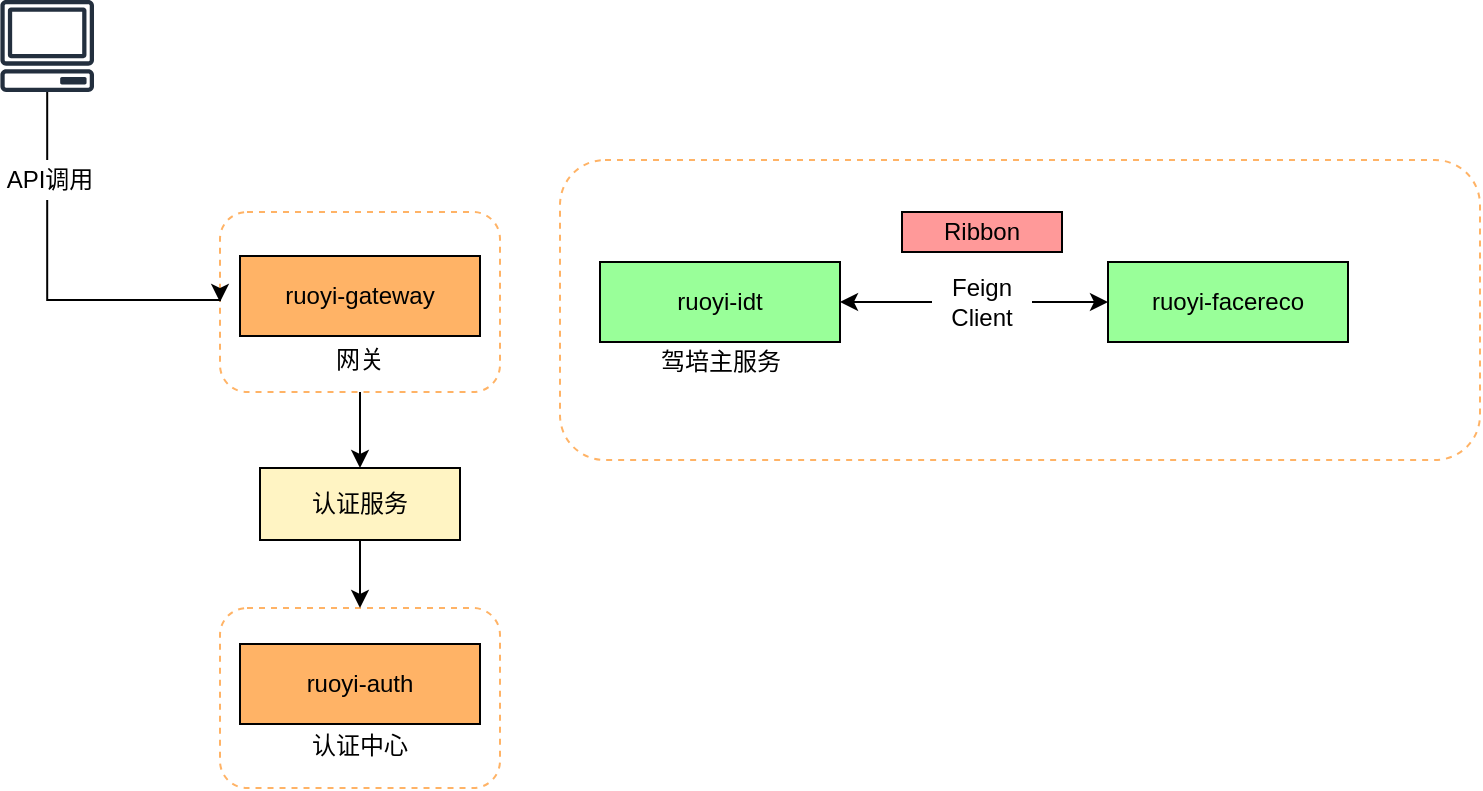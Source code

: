 <mxfile version="14.2.9" type="github">
  <diagram id="Ht1M8jgEwFfnCIfOTk4-" name="Page-1">
    <mxGraphModel dx="1422" dy="781" grid="1" gridSize="10" guides="1" tooltips="1" connect="1" arrows="1" fold="1" page="1" pageScale="1" pageWidth="1169" pageHeight="827" math="0" shadow="0">
      <root>
        <mxCell id="0" />
        <mxCell id="1" parent="0" />
        <mxCell id="zE-7qnLxaJ57DrKSM9i6-20" value="" style="rounded=1;whiteSpace=wrap;html=1;shadow=0;fillColor=#FFFFFF;dashed=1;strokeWidth=1;strokeColor=#FFB366;" vertex="1" parent="1">
          <mxGeometry x="370" y="190" width="460" height="150" as="geometry" />
        </mxCell>
        <mxCell id="zE-7qnLxaJ57DrKSM9i6-14" value="" style="rounded=1;whiteSpace=wrap;html=1;shadow=0;fillColor=#FFFFFF;dashed=1;strokeWidth=1;strokeColor=#FFB366;" vertex="1" parent="1">
          <mxGeometry x="200" y="414" width="140" height="90" as="geometry" />
        </mxCell>
        <mxCell id="zE-7qnLxaJ57DrKSM9i6-9" style="edgeStyle=orthogonalEdgeStyle;rounded=0;orthogonalLoop=1;jettySize=auto;html=1;exitX=0.5;exitY=1;exitDx=0;exitDy=0;" edge="1" parent="1" source="zE-7qnLxaJ57DrKSM9i6-7" target="zE-7qnLxaJ57DrKSM9i6-8">
          <mxGeometry relative="1" as="geometry" />
        </mxCell>
        <mxCell id="zE-7qnLxaJ57DrKSM9i6-7" value="" style="rounded=1;whiteSpace=wrap;html=1;shadow=0;fillColor=#FFFFFF;dashed=1;strokeWidth=1;strokeColor=#FFB366;" vertex="1" parent="1">
          <mxGeometry x="200" y="216" width="140" height="90" as="geometry" />
        </mxCell>
        <mxCell id="zE-7qnLxaJ57DrKSM9i6-3" style="edgeStyle=orthogonalEdgeStyle;rounded=0;orthogonalLoop=1;jettySize=auto;html=1;entryX=0;entryY=0.5;entryDx=0;entryDy=0;" edge="1" parent="1" source="zE-7qnLxaJ57DrKSM9i6-1" target="zE-7qnLxaJ57DrKSM9i6-7">
          <mxGeometry relative="1" as="geometry">
            <mxPoint x="120" y="160" as="sourcePoint" />
            <mxPoint x="160" y="260" as="targetPoint" />
            <Array as="points">
              <mxPoint x="114" y="260" />
              <mxPoint x="200" y="260" />
            </Array>
          </mxGeometry>
        </mxCell>
        <mxCell id="zE-7qnLxaJ57DrKSM9i6-1" value="" style="outlineConnect=0;fontColor=#232F3E;gradientColor=none;fillColor=#232F3E;strokeColor=none;dashed=0;verticalLabelPosition=bottom;verticalAlign=top;align=center;html=1;fontSize=12;fontStyle=0;aspect=fixed;pointerEvents=1;shape=mxgraph.aws4.client;" vertex="1" parent="1">
          <mxGeometry x="90" y="110" width="47.21" height="46" as="geometry" />
        </mxCell>
        <mxCell id="zE-7qnLxaJ57DrKSM9i6-2" value="ruoyi-gateway" style="rounded=0;whiteSpace=wrap;html=1;fillColor=#FFB366;" vertex="1" parent="1">
          <mxGeometry x="210" y="238" width="120" height="40" as="geometry" />
        </mxCell>
        <mxCell id="zE-7qnLxaJ57DrKSM9i6-6" value="网关" style="text;html=1;strokeColor=none;fillColor=none;align=center;verticalAlign=middle;whiteSpace=wrap;rounded=0;" vertex="1" parent="1">
          <mxGeometry x="245" y="280" width="50" height="20" as="geometry" />
        </mxCell>
        <mxCell id="zE-7qnLxaJ57DrKSM9i6-4" value="API调用" style="text;html=1;strokeColor=none;fillColor=#FFFFFF;align=center;verticalAlign=middle;whiteSpace=wrap;rounded=0;shadow=0;" vertex="1" parent="1">
          <mxGeometry x="90" y="190" width="50" height="20" as="geometry" />
        </mxCell>
        <mxCell id="zE-7qnLxaJ57DrKSM9i6-16" style="edgeStyle=orthogonalEdgeStyle;rounded=0;orthogonalLoop=1;jettySize=auto;html=1;entryX=0.5;entryY=0;entryDx=0;entryDy=0;" edge="1" parent="1" source="zE-7qnLxaJ57DrKSM9i6-8" target="zE-7qnLxaJ57DrKSM9i6-14">
          <mxGeometry relative="1" as="geometry" />
        </mxCell>
        <mxCell id="zE-7qnLxaJ57DrKSM9i6-8" value="认证服务" style="rounded=0;whiteSpace=wrap;html=1;fillColor=#FFF4C3;" vertex="1" parent="1">
          <mxGeometry x="220" y="344" width="100" height="36" as="geometry" />
        </mxCell>
        <mxCell id="zE-7qnLxaJ57DrKSM9i6-12" value="ruoyi-auth" style="rounded=0;whiteSpace=wrap;html=1;fillColor=#FFB366;" vertex="1" parent="1">
          <mxGeometry x="210" y="432" width="120" height="40" as="geometry" />
        </mxCell>
        <mxCell id="zE-7qnLxaJ57DrKSM9i6-15" value="认证中心" style="text;html=1;strokeColor=none;fillColor=none;align=center;verticalAlign=middle;whiteSpace=wrap;rounded=0;" vertex="1" parent="1">
          <mxGeometry x="245" y="473" width="50" height="20" as="geometry" />
        </mxCell>
        <mxCell id="zE-7qnLxaJ57DrKSM9i6-22" style="edgeStyle=orthogonalEdgeStyle;rounded=0;orthogonalLoop=1;jettySize=auto;html=1;startArrow=classic;startFill=1;" edge="1" parent="1" source="zE-7qnLxaJ57DrKSM9i6-17" target="zE-7qnLxaJ57DrKSM9i6-19">
          <mxGeometry relative="1" as="geometry" />
        </mxCell>
        <mxCell id="zE-7qnLxaJ57DrKSM9i6-17" value="ruoyi-idt" style="rounded=0;whiteSpace=wrap;html=1;fillColor=#99FF99;" vertex="1" parent="1">
          <mxGeometry x="390" y="241" width="120" height="40" as="geometry" />
        </mxCell>
        <mxCell id="zE-7qnLxaJ57DrKSM9i6-18" value="驾培主服务" style="text;html=1;strokeColor=none;fillColor=none;align=center;verticalAlign=middle;whiteSpace=wrap;rounded=0;" vertex="1" parent="1">
          <mxGeometry x="417.5" y="281" width="65" height="20" as="geometry" />
        </mxCell>
        <mxCell id="zE-7qnLxaJ57DrKSM9i6-19" value="ruoyi-facereco" style="rounded=0;whiteSpace=wrap;html=1;fillColor=#99FF99;" vertex="1" parent="1">
          <mxGeometry x="644" y="241" width="120" height="40" as="geometry" />
        </mxCell>
        <mxCell id="zE-7qnLxaJ57DrKSM9i6-23" value="Feign Client" style="text;html=1;strokeColor=none;fillColor=#FFFFFF;align=center;verticalAlign=middle;whiteSpace=wrap;rounded=0;shadow=0;" vertex="1" parent="1">
          <mxGeometry x="556" y="251" width="50" height="20" as="geometry" />
        </mxCell>
        <mxCell id="zE-7qnLxaJ57DrKSM9i6-26" value="Ribbon" style="rounded=0;whiteSpace=wrap;html=1;fillColor=#FF9999;" vertex="1" parent="1">
          <mxGeometry x="541" y="216" width="80" height="20" as="geometry" />
        </mxCell>
      </root>
    </mxGraphModel>
  </diagram>
</mxfile>
